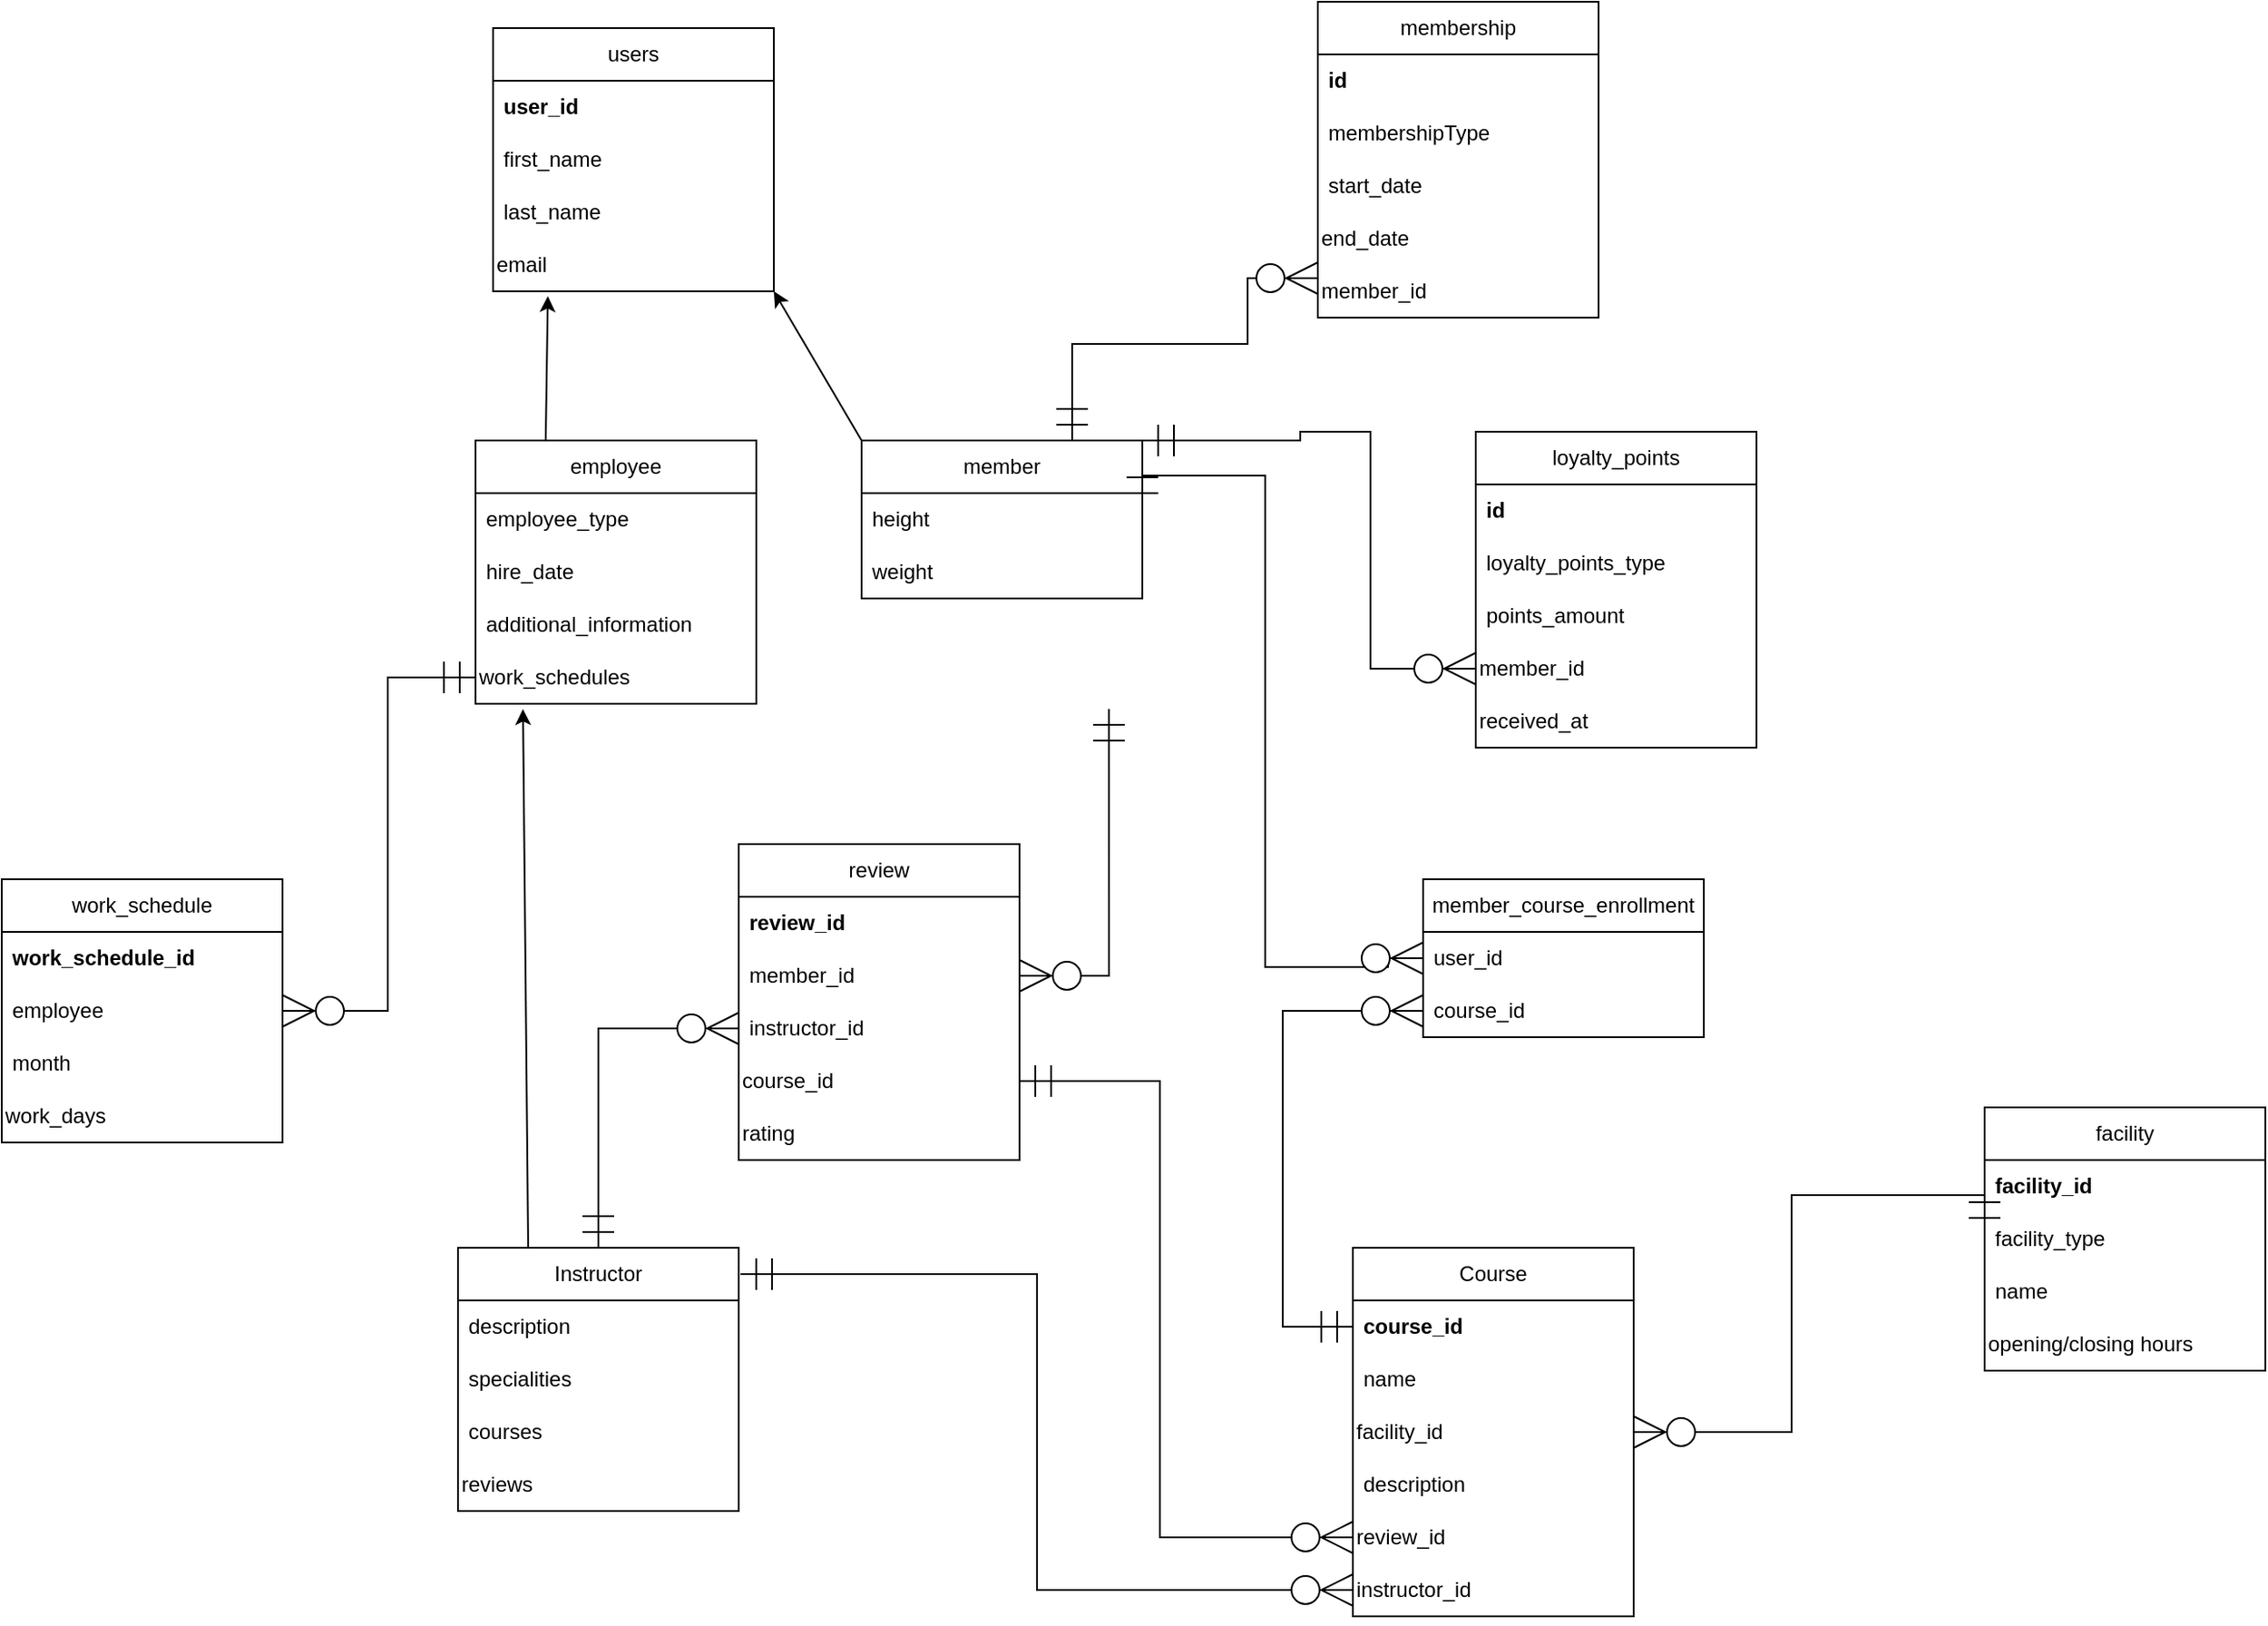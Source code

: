 <mxfile version="20.8.16" type="device"><diagram id="soKQwOYQeGzvN5jNcOd6" name="Page-1"><mxGraphModel dx="1773" dy="3425" grid="1" gridSize="10" guides="1" tooltips="1" connect="1" arrows="1" fold="1" page="0" pageScale="1" pageWidth="850" pageHeight="1100" math="0" shadow="0"><root><mxCell id="0"/><mxCell id="1" parent="0"/><mxCell id="kkT5KDBJN_XvpeoQfvIF-3" value="users" style="swimlane;fontStyle=0;childLayout=stackLayout;horizontal=1;startSize=30;horizontalStack=0;resizeParent=1;resizeParentMax=0;resizeLast=0;collapsible=1;marginBottom=0;whiteSpace=wrap;html=1;" parent="1" vertex="1"><mxGeometry x="290" y="-2005" width="160" height="150" as="geometry"/></mxCell><mxCell id="kkT5KDBJN_XvpeoQfvIF-4" value="&lt;b&gt;user_id&lt;/b&gt;" style="text;strokeColor=none;fillColor=none;align=left;verticalAlign=middle;spacingLeft=4;spacingRight=4;overflow=hidden;points=[[0,0.5],[1,0.5]];portConstraint=eastwest;rotatable=0;whiteSpace=wrap;html=1;" parent="kkT5KDBJN_XvpeoQfvIF-3" vertex="1"><mxGeometry y="30" width="160" height="30" as="geometry"/></mxCell><mxCell id="kkT5KDBJN_XvpeoQfvIF-5" value="first_name" style="text;strokeColor=none;fillColor=none;align=left;verticalAlign=middle;spacingLeft=4;spacingRight=4;overflow=hidden;points=[[0,0.5],[1,0.5]];portConstraint=eastwest;rotatable=0;whiteSpace=wrap;html=1;" parent="kkT5KDBJN_XvpeoQfvIF-3" vertex="1"><mxGeometry y="60" width="160" height="30" as="geometry"/></mxCell><mxCell id="kkT5KDBJN_XvpeoQfvIF-6" value="last_name" style="text;strokeColor=none;fillColor=none;align=left;verticalAlign=middle;spacingLeft=4;spacingRight=4;overflow=hidden;points=[[0,0.5],[1,0.5]];portConstraint=eastwest;rotatable=0;whiteSpace=wrap;html=1;" parent="kkT5KDBJN_XvpeoQfvIF-3" vertex="1"><mxGeometry y="90" width="160" height="30" as="geometry"/></mxCell><mxCell id="kkT5KDBJN_XvpeoQfvIF-53" value="email" style="text;html=1;strokeColor=none;fillColor=none;align=left;verticalAlign=middle;whiteSpace=wrap;rounded=0;" parent="kkT5KDBJN_XvpeoQfvIF-3" vertex="1"><mxGeometry y="120" width="160" height="30" as="geometry"/></mxCell><mxCell id="kkT5KDBJN_XvpeoQfvIF-55" value="employee" style="swimlane;fontStyle=0;childLayout=stackLayout;horizontal=1;startSize=30;horizontalStack=0;resizeParent=1;resizeParentMax=0;resizeLast=0;collapsible=1;marginBottom=0;whiteSpace=wrap;html=1;" parent="1" vertex="1"><mxGeometry x="280" y="-1770" width="160" height="150" as="geometry"/></mxCell><mxCell id="kkT5KDBJN_XvpeoQfvIF-56" value="employee_type" style="text;strokeColor=none;fillColor=none;align=left;verticalAlign=middle;spacingLeft=4;spacingRight=4;overflow=hidden;points=[[0,0.5],[1,0.5]];portConstraint=eastwest;rotatable=0;whiteSpace=wrap;html=1;" parent="kkT5KDBJN_XvpeoQfvIF-55" vertex="1"><mxGeometry y="30" width="160" height="30" as="geometry"/></mxCell><mxCell id="kkT5KDBJN_XvpeoQfvIF-57" value="hire_date" style="text;strokeColor=none;fillColor=none;align=left;verticalAlign=middle;spacingLeft=4;spacingRight=4;overflow=hidden;points=[[0,0.5],[1,0.5]];portConstraint=eastwest;rotatable=0;whiteSpace=wrap;html=1;" parent="kkT5KDBJN_XvpeoQfvIF-55" vertex="1"><mxGeometry y="60" width="160" height="30" as="geometry"/></mxCell><mxCell id="kkT5KDBJN_XvpeoQfvIF-58" value="additional_information" style="text;strokeColor=none;fillColor=none;align=left;verticalAlign=middle;spacingLeft=4;spacingRight=4;overflow=hidden;points=[[0,0.5],[1,0.5]];portConstraint=eastwest;rotatable=0;whiteSpace=wrap;html=1;" parent="kkT5KDBJN_XvpeoQfvIF-55" vertex="1"><mxGeometry y="90" width="160" height="30" as="geometry"/></mxCell><mxCell id="kkT5KDBJN_XvpeoQfvIF-59" value="work_schedules" style="text;html=1;strokeColor=none;fillColor=none;align=left;verticalAlign=middle;whiteSpace=wrap;rounded=0;" parent="kkT5KDBJN_XvpeoQfvIF-55" vertex="1"><mxGeometry y="120" width="160" height="30" as="geometry"/></mxCell><mxCell id="kkT5KDBJN_XvpeoQfvIF-60" value="member" style="swimlane;fontStyle=0;childLayout=stackLayout;horizontal=1;startSize=30;horizontalStack=0;resizeParent=1;resizeParentMax=0;resizeLast=0;collapsible=1;marginBottom=0;whiteSpace=wrap;html=1;" parent="1" vertex="1"><mxGeometry x="500" y="-1770" width="160" height="90" as="geometry"/></mxCell><mxCell id="kkT5KDBJN_XvpeoQfvIF-61" value="height" style="text;strokeColor=none;fillColor=none;align=left;verticalAlign=middle;spacingLeft=4;spacingRight=4;overflow=hidden;points=[[0,0.5],[1,0.5]];portConstraint=eastwest;rotatable=0;whiteSpace=wrap;html=1;" parent="kkT5KDBJN_XvpeoQfvIF-60" vertex="1"><mxGeometry y="30" width="160" height="30" as="geometry"/></mxCell><mxCell id="kkT5KDBJN_XvpeoQfvIF-62" value="weight" style="text;strokeColor=none;fillColor=none;align=left;verticalAlign=middle;spacingLeft=4;spacingRight=4;overflow=hidden;points=[[0,0.5],[1,0.5]];portConstraint=eastwest;rotatable=0;whiteSpace=wrap;html=1;" parent="kkT5KDBJN_XvpeoQfvIF-60" vertex="1"><mxGeometry y="60" width="160" height="30" as="geometry"/></mxCell><mxCell id="kkT5KDBJN_XvpeoQfvIF-65" value="Instructor" style="swimlane;fontStyle=0;childLayout=stackLayout;horizontal=1;startSize=30;horizontalStack=0;resizeParent=1;resizeParentMax=0;resizeLast=0;collapsible=1;marginBottom=0;whiteSpace=wrap;html=1;" parent="1" vertex="1"><mxGeometry x="270" y="-1310" width="160" height="150" as="geometry"/></mxCell><mxCell id="kkT5KDBJN_XvpeoQfvIF-66" value="description" style="text;strokeColor=none;fillColor=none;align=left;verticalAlign=middle;spacingLeft=4;spacingRight=4;overflow=hidden;points=[[0,0.5],[1,0.5]];portConstraint=eastwest;rotatable=0;whiteSpace=wrap;html=1;" parent="kkT5KDBJN_XvpeoQfvIF-65" vertex="1"><mxGeometry y="30" width="160" height="30" as="geometry"/></mxCell><mxCell id="kkT5KDBJN_XvpeoQfvIF-67" value="specialities" style="text;strokeColor=none;fillColor=none;align=left;verticalAlign=middle;spacingLeft=4;spacingRight=4;overflow=hidden;points=[[0,0.5],[1,0.5]];portConstraint=eastwest;rotatable=0;whiteSpace=wrap;html=1;" parent="kkT5KDBJN_XvpeoQfvIF-65" vertex="1"><mxGeometry y="60" width="160" height="30" as="geometry"/></mxCell><mxCell id="kkT5KDBJN_XvpeoQfvIF-68" value="courses" style="text;strokeColor=none;fillColor=none;align=left;verticalAlign=middle;spacingLeft=4;spacingRight=4;overflow=hidden;points=[[0,0.5],[1,0.5]];portConstraint=eastwest;rotatable=0;whiteSpace=wrap;html=1;" parent="kkT5KDBJN_XvpeoQfvIF-65" vertex="1"><mxGeometry y="90" width="160" height="30" as="geometry"/></mxCell><mxCell id="kkT5KDBJN_XvpeoQfvIF-69" value="reviews" style="text;html=1;strokeColor=none;fillColor=none;align=left;verticalAlign=middle;whiteSpace=wrap;rounded=0;" parent="kkT5KDBJN_XvpeoQfvIF-65" vertex="1"><mxGeometry y="120" width="160" height="30" as="geometry"/></mxCell><mxCell id="kkT5KDBJN_XvpeoQfvIF-70" style="edgeStyle=orthogonalEdgeStyle;rounded=0;orthogonalLoop=1;jettySize=auto;html=1;endArrow=ERzeroToMany;endFill=1;endSize=16;startSize=16;startArrow=ERmandOne;startFill=0;entryX=1;entryY=0.5;entryDx=0;entryDy=0;exitX=0;exitY=0.5;exitDx=0;exitDy=0;" parent="1" source="kkT5KDBJN_XvpeoQfvIF-59" target="kkT5KDBJN_XvpeoQfvIF-73" edge="1"><mxGeometry relative="1" as="geometry"><mxPoint x="270" y="-1635" as="sourcePoint"/><mxPoint x="180" y="-1445" as="targetPoint"/><Array as="points"><mxPoint x="230" y="-1635"/><mxPoint x="230" y="-1445"/></Array></mxGeometry></mxCell><mxCell id="kkT5KDBJN_XvpeoQfvIF-71" value="work_schedule" style="swimlane;fontStyle=0;childLayout=stackLayout;horizontal=1;startSize=30;horizontalStack=0;resizeParent=1;resizeParentMax=0;resizeLast=0;collapsible=1;marginBottom=0;whiteSpace=wrap;html=1;" parent="1" vertex="1"><mxGeometry x="10" y="-1520" width="160" height="150" as="geometry"/></mxCell><mxCell id="kkT5KDBJN_XvpeoQfvIF-72" value="&lt;b&gt;work_schedule_id&lt;/b&gt;" style="text;strokeColor=none;fillColor=none;align=left;verticalAlign=middle;spacingLeft=4;spacingRight=4;overflow=hidden;points=[[0,0.5],[1,0.5]];portConstraint=eastwest;rotatable=0;whiteSpace=wrap;html=1;" parent="kkT5KDBJN_XvpeoQfvIF-71" vertex="1"><mxGeometry y="30" width="160" height="30" as="geometry"/></mxCell><mxCell id="kkT5KDBJN_XvpeoQfvIF-73" value="employee" style="text;strokeColor=none;fillColor=none;align=left;verticalAlign=middle;spacingLeft=4;spacingRight=4;overflow=hidden;points=[[0,0.5],[1,0.5]];portConstraint=eastwest;rotatable=0;whiteSpace=wrap;html=1;" parent="kkT5KDBJN_XvpeoQfvIF-71" vertex="1"><mxGeometry y="60" width="160" height="30" as="geometry"/></mxCell><mxCell id="kkT5KDBJN_XvpeoQfvIF-74" value="month" style="text;strokeColor=none;fillColor=none;align=left;verticalAlign=middle;spacingLeft=4;spacingRight=4;overflow=hidden;points=[[0,0.5],[1,0.5]];portConstraint=eastwest;rotatable=0;whiteSpace=wrap;html=1;" parent="kkT5KDBJN_XvpeoQfvIF-71" vertex="1"><mxGeometry y="90" width="160" height="30" as="geometry"/></mxCell><mxCell id="kkT5KDBJN_XvpeoQfvIF-75" value="work_days" style="text;html=1;strokeColor=none;fillColor=none;align=left;verticalAlign=middle;whiteSpace=wrap;rounded=0;" parent="kkT5KDBJN_XvpeoQfvIF-71" vertex="1"><mxGeometry y="120" width="160" height="30" as="geometry"/></mxCell><mxCell id="kkT5KDBJN_XvpeoQfvIF-89" value="Course" style="swimlane;fontStyle=0;childLayout=stackLayout;horizontal=1;startSize=30;horizontalStack=0;resizeParent=1;resizeParentMax=0;resizeLast=0;collapsible=1;marginBottom=0;whiteSpace=wrap;html=1;" parent="1" vertex="1"><mxGeometry x="780" y="-1310" width="160" height="210" as="geometry"/></mxCell><mxCell id="kkT5KDBJN_XvpeoQfvIF-90" value="&lt;b&gt;course_id&lt;/b&gt;" style="text;strokeColor=none;fillColor=none;align=left;verticalAlign=middle;spacingLeft=4;spacingRight=4;overflow=hidden;points=[[0,0.5],[1,0.5]];portConstraint=eastwest;rotatable=0;whiteSpace=wrap;html=1;" parent="kkT5KDBJN_XvpeoQfvIF-89" vertex="1"><mxGeometry y="30" width="160" height="30" as="geometry"/></mxCell><mxCell id="kkT5KDBJN_XvpeoQfvIF-91" value="name" style="text;strokeColor=none;fillColor=none;align=left;verticalAlign=middle;spacingLeft=4;spacingRight=4;overflow=hidden;points=[[0,0.5],[1,0.5]];portConstraint=eastwest;rotatable=0;whiteSpace=wrap;html=1;" parent="kkT5KDBJN_XvpeoQfvIF-89" vertex="1"><mxGeometry y="60" width="160" height="30" as="geometry"/></mxCell><mxCell id="kkT5KDBJN_XvpeoQfvIF-95" value="facility_id" style="text;html=1;strokeColor=none;fillColor=none;align=left;verticalAlign=middle;whiteSpace=wrap;rounded=0;" parent="kkT5KDBJN_XvpeoQfvIF-89" vertex="1"><mxGeometry y="90" width="160" height="30" as="geometry"/></mxCell><mxCell id="kkT5KDBJN_XvpeoQfvIF-92" value="description" style="text;strokeColor=none;fillColor=none;align=left;verticalAlign=middle;spacingLeft=4;spacingRight=4;overflow=hidden;points=[[0,0.5],[1,0.5]];portConstraint=eastwest;rotatable=0;whiteSpace=wrap;html=1;" parent="kkT5KDBJN_XvpeoQfvIF-89" vertex="1"><mxGeometry y="120" width="160" height="30" as="geometry"/></mxCell><mxCell id="kkT5KDBJN_XvpeoQfvIF-94" value="review_id" style="text;html=1;strokeColor=none;fillColor=none;align=left;verticalAlign=middle;whiteSpace=wrap;rounded=0;" parent="kkT5KDBJN_XvpeoQfvIF-89" vertex="1"><mxGeometry y="150" width="160" height="30" as="geometry"/></mxCell><mxCell id="kkT5KDBJN_XvpeoQfvIF-96" value="instructor_id" style="text;html=1;strokeColor=none;fillColor=none;align=left;verticalAlign=middle;whiteSpace=wrap;rounded=0;" parent="kkT5KDBJN_XvpeoQfvIF-89" vertex="1"><mxGeometry y="180" width="160" height="30" as="geometry"/></mxCell><mxCell id="kkT5KDBJN_XvpeoQfvIF-98" value="facility" style="swimlane;fontStyle=0;childLayout=stackLayout;horizontal=1;startSize=30;horizontalStack=0;resizeParent=1;resizeParentMax=0;resizeLast=0;collapsible=1;marginBottom=0;whiteSpace=wrap;html=1;" parent="1" vertex="1"><mxGeometry x="1140" y="-1390" width="160" height="150" as="geometry"/></mxCell><mxCell id="kkT5KDBJN_XvpeoQfvIF-99" value="&lt;b&gt;facility_id&lt;/b&gt;" style="text;strokeColor=none;fillColor=none;align=left;verticalAlign=middle;spacingLeft=4;spacingRight=4;overflow=hidden;points=[[0,0.5],[1,0.5]];portConstraint=eastwest;rotatable=0;whiteSpace=wrap;html=1;" parent="kkT5KDBJN_XvpeoQfvIF-98" vertex="1"><mxGeometry y="30" width="160" height="30" as="geometry"/></mxCell><mxCell id="kkT5KDBJN_XvpeoQfvIF-100" value="facility_type" style="text;strokeColor=none;fillColor=none;align=left;verticalAlign=middle;spacingLeft=4;spacingRight=4;overflow=hidden;points=[[0,0.5],[1,0.5]];portConstraint=eastwest;rotatable=0;whiteSpace=wrap;html=1;" parent="kkT5KDBJN_XvpeoQfvIF-98" vertex="1"><mxGeometry y="60" width="160" height="30" as="geometry"/></mxCell><mxCell id="kkT5KDBJN_XvpeoQfvIF-101" value="name" style="text;strokeColor=none;fillColor=none;align=left;verticalAlign=middle;spacingLeft=4;spacingRight=4;overflow=hidden;points=[[0,0.5],[1,0.5]];portConstraint=eastwest;rotatable=0;whiteSpace=wrap;html=1;" parent="kkT5KDBJN_XvpeoQfvIF-98" vertex="1"><mxGeometry y="90" width="160" height="30" as="geometry"/></mxCell><mxCell id="kkT5KDBJN_XvpeoQfvIF-102" value="opening/closing hours" style="text;html=1;strokeColor=none;fillColor=none;align=left;verticalAlign=middle;whiteSpace=wrap;rounded=0;" parent="kkT5KDBJN_XvpeoQfvIF-98" vertex="1"><mxGeometry y="120" width="160" height="30" as="geometry"/></mxCell><mxCell id="kkT5KDBJN_XvpeoQfvIF-104" style="edgeStyle=orthogonalEdgeStyle;rounded=0;orthogonalLoop=1;jettySize=auto;html=1;endArrow=ERzeroToMany;endFill=1;endSize=16;startSize=16;startArrow=ERmandOne;startFill=0;exitX=0;exitY=0.5;exitDx=0;exitDy=0;entryX=1;entryY=0.5;entryDx=0;entryDy=0;" parent="1" source="kkT5KDBJN_XvpeoQfvIF-99" target="kkT5KDBJN_XvpeoQfvIF-95" edge="1"><mxGeometry relative="1" as="geometry"><mxPoint x="960" y="-1640" as="sourcePoint"/><mxPoint x="990" y="-1240" as="targetPoint"/><Array as="points"><mxPoint x="1120" y="-1340"/><mxPoint x="1030" y="-1340"/><mxPoint x="1030" y="-1175"/></Array></mxGeometry></mxCell><mxCell id="kkT5KDBJN_XvpeoQfvIF-105" style="edgeStyle=orthogonalEdgeStyle;rounded=0;orthogonalLoop=1;jettySize=auto;html=1;endArrow=ERzeroToMany;endFill=1;endSize=16;startSize=16;startArrow=ERmandOne;startFill=0;exitX=1.006;exitY=0.1;exitDx=0;exitDy=0;exitPerimeter=0;entryX=0;entryY=0.5;entryDx=0;entryDy=0;" parent="1" source="kkT5KDBJN_XvpeoQfvIF-65" target="kkT5KDBJN_XvpeoQfvIF-96" edge="1"><mxGeometry relative="1" as="geometry"><mxPoint x="640" y="-1190" as="sourcePoint"/><mxPoint x="770" y="-1110" as="targetPoint"/><Array as="points"><mxPoint x="600" y="-1295"/><mxPoint x="600" y="-1115"/></Array></mxGeometry></mxCell><mxCell id="kkT5KDBJN_XvpeoQfvIF-106" value="member_course_enrollment" style="swimlane;fontStyle=0;childLayout=stackLayout;horizontal=1;startSize=30;horizontalStack=0;resizeParent=1;resizeParentMax=0;resizeLast=0;collapsible=1;marginBottom=0;whiteSpace=wrap;html=1;" parent="1" vertex="1"><mxGeometry x="820" y="-1520" width="160" height="90" as="geometry"/></mxCell><mxCell id="kkT5KDBJN_XvpeoQfvIF-107" value="user_id" style="text;strokeColor=none;fillColor=none;align=left;verticalAlign=middle;spacingLeft=4;spacingRight=4;overflow=hidden;points=[[0,0.5],[1,0.5]];portConstraint=eastwest;rotatable=0;whiteSpace=wrap;html=1;" parent="kkT5KDBJN_XvpeoQfvIF-106" vertex="1"><mxGeometry y="30" width="160" height="30" as="geometry"/></mxCell><mxCell id="kkT5KDBJN_XvpeoQfvIF-108" value="course_id" style="text;strokeColor=none;fillColor=none;align=left;verticalAlign=middle;spacingLeft=4;spacingRight=4;overflow=hidden;points=[[0,0.5],[1,0.5]];portConstraint=eastwest;rotatable=0;whiteSpace=wrap;html=1;" parent="kkT5KDBJN_XvpeoQfvIF-106" vertex="1"><mxGeometry y="60" width="160" height="30" as="geometry"/></mxCell><mxCell id="kkT5KDBJN_XvpeoQfvIF-111" style="edgeStyle=orthogonalEdgeStyle;rounded=0;orthogonalLoop=1;jettySize=auto;html=1;endArrow=ERzeroToMany;endFill=1;endSize=16;startSize=16;startArrow=ERmandOne;startFill=0;exitX=1;exitY=0.133;exitDx=0;exitDy=0;exitPerimeter=0;entryX=0;entryY=0.5;entryDx=0;entryDy=0;" parent="1" source="kkT5KDBJN_XvpeoQfvIF-60" target="kkT5KDBJN_XvpeoQfvIF-107" edge="1"><mxGeometry relative="1" as="geometry"><mxPoint x="800" y="-1570" as="sourcePoint"/><mxPoint x="700" y="-1570" as="targetPoint"/><Array as="points"><mxPoint x="730" y="-1750"/><mxPoint x="730" y="-1470"/><mxPoint x="800" y="-1470"/><mxPoint x="800" y="-1475"/></Array></mxGeometry></mxCell><mxCell id="kkT5KDBJN_XvpeoQfvIF-112" style="edgeStyle=orthogonalEdgeStyle;rounded=0;orthogonalLoop=1;jettySize=auto;html=1;endArrow=ERzeroToMany;endFill=1;endSize=16;startSize=16;startArrow=ERmandOne;startFill=0;exitX=0;exitY=0.5;exitDx=0;exitDy=0;entryX=0;entryY=0.5;entryDx=0;entryDy=0;" parent="1" source="kkT5KDBJN_XvpeoQfvIF-90" target="kkT5KDBJN_XvpeoQfvIF-108" edge="1"><mxGeometry relative="1" as="geometry"><mxPoint x="750" y="-1260" as="sourcePoint"/><mxPoint x="720" y="-1450" as="targetPoint"/><Array as="points"><mxPoint x="740" y="-1265"/><mxPoint x="740" y="-1445"/></Array></mxGeometry></mxCell><mxCell id="kkT5KDBJN_XvpeoQfvIF-113" style="edgeStyle=orthogonalEdgeStyle;rounded=0;orthogonalLoop=1;jettySize=auto;html=1;endArrow=ERzeroToMany;endFill=1;endSize=16;startSize=16;startArrow=ERmandOne;startFill=0;exitX=1;exitY=0.5;exitDx=0;exitDy=0;entryX=0;entryY=0.5;entryDx=0;entryDy=0;" parent="1" source="kkT5KDBJN_XvpeoQfvIF-118" target="kkT5KDBJN_XvpeoQfvIF-94" edge="1"><mxGeometry relative="1" as="geometry"><mxPoint x="710" y="-1300" as="sourcePoint"/><mxPoint x="670" y="-1150" as="targetPoint"/><Array as="points"><mxPoint x="670" y="-1405"/><mxPoint x="670" y="-1145"/></Array></mxGeometry></mxCell><mxCell id="kkT5KDBJN_XvpeoQfvIF-114" value="review" style="swimlane;fontStyle=0;childLayout=stackLayout;horizontal=1;startSize=30;horizontalStack=0;resizeParent=1;resizeParentMax=0;resizeLast=0;collapsible=1;marginBottom=0;whiteSpace=wrap;html=1;" parent="1" vertex="1"><mxGeometry x="430" y="-1540" width="160" height="180" as="geometry"/></mxCell><mxCell id="kkT5KDBJN_XvpeoQfvIF-115" value="&lt;b&gt;review_id&lt;/b&gt;" style="text;strokeColor=none;fillColor=none;align=left;verticalAlign=middle;spacingLeft=4;spacingRight=4;overflow=hidden;points=[[0,0.5],[1,0.5]];portConstraint=eastwest;rotatable=0;whiteSpace=wrap;html=1;" parent="kkT5KDBJN_XvpeoQfvIF-114" vertex="1"><mxGeometry y="30" width="160" height="30" as="geometry"/></mxCell><mxCell id="kkT5KDBJN_XvpeoQfvIF-116" value="member_id" style="text;strokeColor=none;fillColor=none;align=left;verticalAlign=middle;spacingLeft=4;spacingRight=4;overflow=hidden;points=[[0,0.5],[1,0.5]];portConstraint=eastwest;rotatable=0;whiteSpace=wrap;html=1;" parent="kkT5KDBJN_XvpeoQfvIF-114" vertex="1"><mxGeometry y="60" width="160" height="30" as="geometry"/></mxCell><mxCell id="kkT5KDBJN_XvpeoQfvIF-117" value="instructor_id" style="text;strokeColor=none;fillColor=none;align=left;verticalAlign=middle;spacingLeft=4;spacingRight=4;overflow=hidden;points=[[0,0.5],[1,0.5]];portConstraint=eastwest;rotatable=0;whiteSpace=wrap;html=1;" parent="kkT5KDBJN_XvpeoQfvIF-114" vertex="1"><mxGeometry y="90" width="160" height="30" as="geometry"/></mxCell><mxCell id="kkT5KDBJN_XvpeoQfvIF-118" value="course_id" style="text;html=1;strokeColor=none;fillColor=none;align=left;verticalAlign=middle;whiteSpace=wrap;rounded=0;" parent="kkT5KDBJN_XvpeoQfvIF-114" vertex="1"><mxGeometry y="120" width="160" height="30" as="geometry"/></mxCell><mxCell id="kkT5KDBJN_XvpeoQfvIF-119" value="rating" style="text;html=1;strokeColor=none;fillColor=none;align=left;verticalAlign=middle;whiteSpace=wrap;rounded=0;" parent="kkT5KDBJN_XvpeoQfvIF-114" vertex="1"><mxGeometry y="150" width="160" height="30" as="geometry"/></mxCell><mxCell id="kkT5KDBJN_XvpeoQfvIF-120" style="edgeStyle=orthogonalEdgeStyle;rounded=0;orthogonalLoop=1;jettySize=auto;html=1;endArrow=ERzeroToMany;endFill=1;endSize=16;startSize=16;startArrow=ERmandOne;startFill=0;entryX=1;entryY=0.5;entryDx=0;entryDy=0;exitX=0.881;exitY=1.1;exitDx=0;exitDy=0;exitPerimeter=0;" parent="1" target="kkT5KDBJN_XvpeoQfvIF-116" edge="1"><mxGeometry relative="1" as="geometry"><mxPoint x="640.96" y="-1617" as="sourcePoint"/><mxPoint x="450" y="-1580" as="targetPoint"/><Array as="points"><mxPoint x="641" y="-1465"/></Array></mxGeometry></mxCell><mxCell id="kkT5KDBJN_XvpeoQfvIF-121" style="edgeStyle=orthogonalEdgeStyle;rounded=0;orthogonalLoop=1;jettySize=auto;html=1;endArrow=ERzeroToMany;endFill=1;endSize=16;startSize=16;startArrow=ERmandOne;startFill=0;entryX=0;entryY=0.5;entryDx=0;entryDy=0;exitX=0.5;exitY=0;exitDx=0;exitDy=0;" parent="1" source="kkT5KDBJN_XvpeoQfvIF-65" target="kkT5KDBJN_XvpeoQfvIF-117" edge="1"><mxGeometry relative="1" as="geometry"><mxPoint x="350" y="-1320" as="sourcePoint"/><mxPoint x="280" y="-1390" as="targetPoint"/><Array as="points"><mxPoint x="350" y="-1435"/></Array></mxGeometry></mxCell><mxCell id="kkT5KDBJN_XvpeoQfvIF-122" value="membership" style="swimlane;fontStyle=0;childLayout=stackLayout;horizontal=1;startSize=30;horizontalStack=0;resizeParent=1;resizeParentMax=0;resizeLast=0;collapsible=1;marginBottom=0;whiteSpace=wrap;html=1;" parent="1" vertex="1"><mxGeometry x="760" y="-2020" width="160" height="180" as="geometry"/></mxCell><mxCell id="kkT5KDBJN_XvpeoQfvIF-123" value="&lt;b&gt;id&lt;/b&gt;" style="text;strokeColor=none;fillColor=none;align=left;verticalAlign=middle;spacingLeft=4;spacingRight=4;overflow=hidden;points=[[0,0.5],[1,0.5]];portConstraint=eastwest;rotatable=0;whiteSpace=wrap;html=1;" parent="kkT5KDBJN_XvpeoQfvIF-122" vertex="1"><mxGeometry y="30" width="160" height="30" as="geometry"/></mxCell><mxCell id="kkT5KDBJN_XvpeoQfvIF-124" value="membershipType" style="text;strokeColor=none;fillColor=none;align=left;verticalAlign=middle;spacingLeft=4;spacingRight=4;overflow=hidden;points=[[0,0.5],[1,0.5]];portConstraint=eastwest;rotatable=0;whiteSpace=wrap;html=1;" parent="kkT5KDBJN_XvpeoQfvIF-122" vertex="1"><mxGeometry y="60" width="160" height="30" as="geometry"/></mxCell><mxCell id="kkT5KDBJN_XvpeoQfvIF-125" value="start_date" style="text;strokeColor=none;fillColor=none;align=left;verticalAlign=middle;spacingLeft=4;spacingRight=4;overflow=hidden;points=[[0,0.5],[1,0.5]];portConstraint=eastwest;rotatable=0;whiteSpace=wrap;html=1;" parent="kkT5KDBJN_XvpeoQfvIF-122" vertex="1"><mxGeometry y="90" width="160" height="30" as="geometry"/></mxCell><mxCell id="kkT5KDBJN_XvpeoQfvIF-126" value="end_date" style="text;html=1;strokeColor=none;fillColor=none;align=left;verticalAlign=middle;whiteSpace=wrap;rounded=0;" parent="kkT5KDBJN_XvpeoQfvIF-122" vertex="1"><mxGeometry y="120" width="160" height="30" as="geometry"/></mxCell><mxCell id="kkT5KDBJN_XvpeoQfvIF-127" value="member_id" style="text;html=1;strokeColor=none;fillColor=none;align=left;verticalAlign=middle;whiteSpace=wrap;rounded=0;" parent="kkT5KDBJN_XvpeoQfvIF-122" vertex="1"><mxGeometry y="150" width="160" height="30" as="geometry"/></mxCell><mxCell id="kkT5KDBJN_XvpeoQfvIF-129" style="edgeStyle=orthogonalEdgeStyle;rounded=0;orthogonalLoop=1;jettySize=auto;html=1;endArrow=ERzeroToMany;endFill=1;endSize=16;startSize=16;startArrow=ERmandOne;startFill=0;exitX=0.75;exitY=0;exitDx=0;exitDy=0;entryX=0;entryY=0.25;entryDx=0;entryDy=0;" parent="1" source="kkT5KDBJN_XvpeoQfvIF-60" target="kkT5KDBJN_XvpeoQfvIF-127" edge="1"><mxGeometry relative="1" as="geometry"><mxPoint x="740" y="-1895.5" as="sourcePoint"/><mxPoint x="700" y="-1825" as="targetPoint"/><Array as="points"><mxPoint x="620" y="-1825"/><mxPoint x="720" y="-1825"/></Array></mxGeometry></mxCell><mxCell id="kkT5KDBJN_XvpeoQfvIF-130" value="loyalty_points" style="swimlane;fontStyle=0;childLayout=stackLayout;horizontal=1;startSize=30;horizontalStack=0;resizeParent=1;resizeParentMax=0;resizeLast=0;collapsible=1;marginBottom=0;whiteSpace=wrap;html=1;" parent="1" vertex="1"><mxGeometry x="850" y="-1775" width="160" height="180" as="geometry"/></mxCell><mxCell id="kkT5KDBJN_XvpeoQfvIF-131" value="&lt;b&gt;id&lt;/b&gt;" style="text;strokeColor=none;fillColor=none;align=left;verticalAlign=middle;spacingLeft=4;spacingRight=4;overflow=hidden;points=[[0,0.5],[1,0.5]];portConstraint=eastwest;rotatable=0;whiteSpace=wrap;html=1;" parent="kkT5KDBJN_XvpeoQfvIF-130" vertex="1"><mxGeometry y="30" width="160" height="30" as="geometry"/></mxCell><mxCell id="kkT5KDBJN_XvpeoQfvIF-132" value="loyalty_points_type" style="text;strokeColor=none;fillColor=none;align=left;verticalAlign=middle;spacingLeft=4;spacingRight=4;overflow=hidden;points=[[0,0.5],[1,0.5]];portConstraint=eastwest;rotatable=0;whiteSpace=wrap;html=1;" parent="kkT5KDBJN_XvpeoQfvIF-130" vertex="1"><mxGeometry y="60" width="160" height="30" as="geometry"/></mxCell><mxCell id="kkT5KDBJN_XvpeoQfvIF-133" value="points_amount" style="text;strokeColor=none;fillColor=none;align=left;verticalAlign=middle;spacingLeft=4;spacingRight=4;overflow=hidden;points=[[0,0.5],[1,0.5]];portConstraint=eastwest;rotatable=0;whiteSpace=wrap;html=1;" parent="kkT5KDBJN_XvpeoQfvIF-130" vertex="1"><mxGeometry y="90" width="160" height="30" as="geometry"/></mxCell><mxCell id="kkT5KDBJN_XvpeoQfvIF-134" value="member_id" style="text;html=1;strokeColor=none;fillColor=none;align=left;verticalAlign=middle;whiteSpace=wrap;rounded=0;" parent="kkT5KDBJN_XvpeoQfvIF-130" vertex="1"><mxGeometry y="120" width="160" height="30" as="geometry"/></mxCell><mxCell id="kkT5KDBJN_XvpeoQfvIF-135" value="received_at" style="text;html=1;strokeColor=none;fillColor=none;align=left;verticalAlign=middle;whiteSpace=wrap;rounded=0;" parent="kkT5KDBJN_XvpeoQfvIF-130" vertex="1"><mxGeometry y="150" width="160" height="30" as="geometry"/></mxCell><mxCell id="kkT5KDBJN_XvpeoQfvIF-136" style="edgeStyle=orthogonalEdgeStyle;rounded=0;orthogonalLoop=1;jettySize=auto;html=1;endArrow=ERzeroToMany;endFill=1;endSize=16;startSize=16;startArrow=ERmandOne;startFill=0;exitX=1;exitY=0;exitDx=0;exitDy=0;entryX=0;entryY=0.5;entryDx=0;entryDy=0;" parent="1" source="kkT5KDBJN_XvpeoQfvIF-60" target="kkT5KDBJN_XvpeoQfvIF-134" edge="1"><mxGeometry relative="1" as="geometry"><mxPoint x="900" y="-1740" as="sourcePoint"/><mxPoint x="800" y="-1740" as="targetPoint"/><Array as="points"><mxPoint x="750" y="-1770"/><mxPoint x="750" y="-1775"/><mxPoint x="790" y="-1775"/><mxPoint x="790" y="-1640"/></Array></mxGeometry></mxCell><mxCell id="kkT5KDBJN_XvpeoQfvIF-137" value="" style="endArrow=classic;html=1;rounded=0;entryX=0.169;entryY=1.102;entryDx=0;entryDy=0;entryPerimeter=0;exitX=0.25;exitY=0;exitDx=0;exitDy=0;" parent="1" source="kkT5KDBJN_XvpeoQfvIF-65" target="kkT5KDBJN_XvpeoQfvIF-59" edge="1"><mxGeometry width="50" height="50" relative="1" as="geometry"><mxPoint x="280" y="-1355" as="sourcePoint"/><mxPoint x="330" y="-1405" as="targetPoint"/></mxGeometry></mxCell><mxCell id="kkT5KDBJN_XvpeoQfvIF-138" value="" style="endArrow=classic;html=1;rounded=0;entryX=0.195;entryY=1.092;entryDx=0;entryDy=0;entryPerimeter=0;exitX=0.25;exitY=0;exitDx=0;exitDy=0;" parent="1" source="kkT5KDBJN_XvpeoQfvIF-55" target="kkT5KDBJN_XvpeoQfvIF-53" edge="1"><mxGeometry width="50" height="50" relative="1" as="geometry"><mxPoint x="325" y="-1775" as="sourcePoint"/><mxPoint x="375" y="-1825" as="targetPoint"/></mxGeometry></mxCell><mxCell id="kkT5KDBJN_XvpeoQfvIF-139" value="" style="endArrow=classic;html=1;rounded=0;entryX=1;entryY=1;entryDx=0;entryDy=0;exitX=0;exitY=0;exitDx=0;exitDy=0;" parent="1" source="kkT5KDBJN_XvpeoQfvIF-60" target="kkT5KDBJN_XvpeoQfvIF-53" edge="1"><mxGeometry width="50" height="50" relative="1" as="geometry"><mxPoint x="520" y="-1590" as="sourcePoint"/><mxPoint x="570" y="-1640" as="targetPoint"/></mxGeometry></mxCell></root></mxGraphModel></diagram></mxfile>